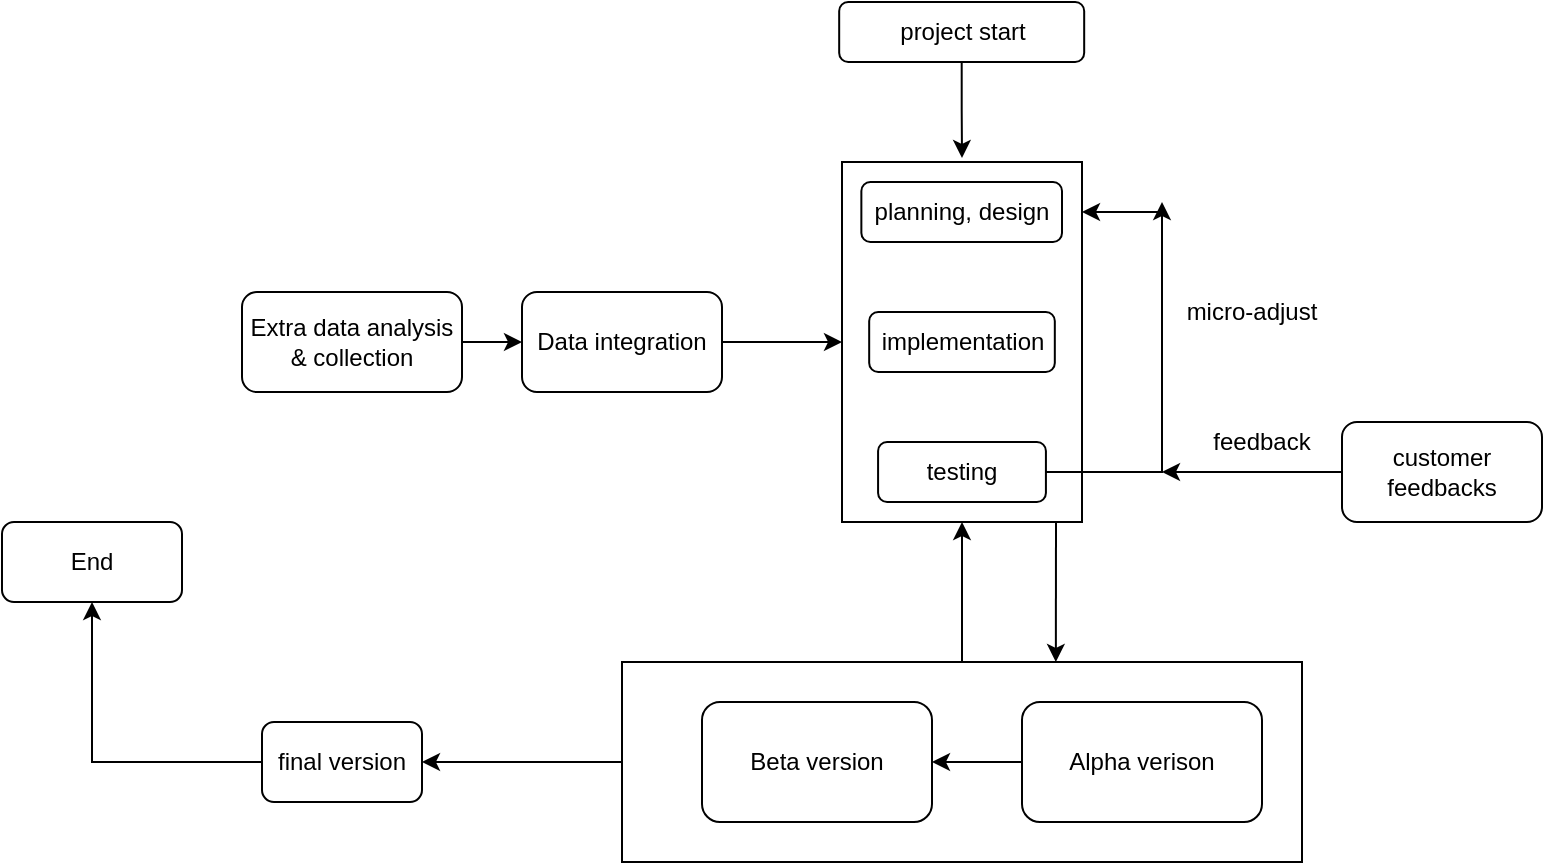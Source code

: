 <mxfile version="14.5.4" type="github">
  <diagram id="C5RBs43oDa-KdzZeNtuy" name="Page-1">
    <mxGraphModel dx="929" dy="755" grid="1" gridSize="10" guides="1" tooltips="1" connect="1" arrows="1" fold="1" page="1" pageScale="1" pageWidth="827" pageHeight="1169" math="0" shadow="0">
      <root>
        <mxCell id="WIyWlLk6GJQsqaUBKTNV-0" />
        <mxCell id="WIyWlLk6GJQsqaUBKTNV-1" parent="WIyWlLk6GJQsqaUBKTNV-0" />
        <mxCell id="FZvW9mFSP_NeP_rCgOgR-31" value="" style="rounded=0;whiteSpace=wrap;html=1;" parent="WIyWlLk6GJQsqaUBKTNV-1" vertex="1">
          <mxGeometry x="440" y="100" width="120" height="180" as="geometry" />
        </mxCell>
        <mxCell id="FZvW9mFSP_NeP_rCgOgR-23" value="" style="edgeStyle=orthogonalEdgeStyle;rounded=0;orthogonalLoop=1;jettySize=auto;html=1;" parent="WIyWlLk6GJQsqaUBKTNV-1" source="WIyWlLk6GJQsqaUBKTNV-3" edge="1">
          <mxGeometry relative="1" as="geometry">
            <mxPoint x="500" y="98" as="targetPoint" />
          </mxGeometry>
        </mxCell>
        <mxCell id="WIyWlLk6GJQsqaUBKTNV-3" value="project start" style="rounded=1;whiteSpace=wrap;html=1;fontSize=12;glass=0;strokeWidth=1;shadow=0;" parent="WIyWlLk6GJQsqaUBKTNV-1" vertex="1">
          <mxGeometry x="438.59" y="20" width="122.5" height="30" as="geometry" />
        </mxCell>
        <mxCell id="FZvW9mFSP_NeP_rCgOgR-29" value="" style="edgeStyle=orthogonalEdgeStyle;rounded=0;orthogonalLoop=1;jettySize=auto;html=1;" parent="WIyWlLk6GJQsqaUBKTNV-1" source="FZvW9mFSP_NeP_rCgOgR-10" target="FZvW9mFSP_NeP_rCgOgR-31" edge="1">
          <mxGeometry relative="1" as="geometry">
            <mxPoint x="400" y="190" as="targetPoint" />
          </mxGeometry>
        </mxCell>
        <mxCell id="FZvW9mFSP_NeP_rCgOgR-10" value="Data integration" style="rounded=1;whiteSpace=wrap;html=1;" parent="WIyWlLk6GJQsqaUBKTNV-1" vertex="1">
          <mxGeometry x="280" y="165" width="100" height="50" as="geometry" />
        </mxCell>
        <mxCell id="FZvW9mFSP_NeP_rCgOgR-13" value="" style="edgeStyle=orthogonalEdgeStyle;rounded=0;orthogonalLoop=1;jettySize=auto;html=1;" parent="WIyWlLk6GJQsqaUBKTNV-1" source="FZvW9mFSP_NeP_rCgOgR-11" target="FZvW9mFSP_NeP_rCgOgR-10" edge="1">
          <mxGeometry relative="1" as="geometry" />
        </mxCell>
        <mxCell id="FZvW9mFSP_NeP_rCgOgR-11" value="Extra data analysis &amp;amp; collection" style="rounded=1;whiteSpace=wrap;html=1;" parent="WIyWlLk6GJQsqaUBKTNV-1" vertex="1">
          <mxGeometry x="140" y="165" width="110" height="50" as="geometry" />
        </mxCell>
        <mxCell id="FZvW9mFSP_NeP_rCgOgR-42" value="" style="edgeStyle=orthogonalEdgeStyle;rounded=0;orthogonalLoop=1;jettySize=auto;html=1;" parent="WIyWlLk6GJQsqaUBKTNV-1" source="FZvW9mFSP_NeP_rCgOgR-21" edge="1">
          <mxGeometry relative="1" as="geometry">
            <mxPoint x="600" y="255" as="targetPoint" />
          </mxGeometry>
        </mxCell>
        <mxCell id="FZvW9mFSP_NeP_rCgOgR-21" value="customer feedbacks" style="rounded=1;whiteSpace=wrap;html=1;" parent="WIyWlLk6GJQsqaUBKTNV-1" vertex="1">
          <mxGeometry x="690" y="230" width="100" height="50" as="geometry" />
        </mxCell>
        <mxCell id="FZvW9mFSP_NeP_rCgOgR-39" style="edgeStyle=orthogonalEdgeStyle;rounded=0;orthogonalLoop=1;jettySize=auto;html=1;exitX=1;exitY=0.5;exitDx=0;exitDy=0;" parent="WIyWlLk6GJQsqaUBKTNV-1" edge="1">
          <mxGeometry relative="1" as="geometry">
            <mxPoint x="560" y="125" as="targetPoint" />
            <mxPoint x="600" y="125" as="sourcePoint" />
            <Array as="points">
              <mxPoint x="560" y="125" />
              <mxPoint x="560" y="125" />
            </Array>
          </mxGeometry>
        </mxCell>
        <mxCell id="FZvW9mFSP_NeP_rCgOgR-22" value="planning, design" style="rounded=1;whiteSpace=wrap;html=1;" parent="WIyWlLk6GJQsqaUBKTNV-1" vertex="1">
          <mxGeometry x="449.68" y="110" width="100.32" height="30" as="geometry" />
        </mxCell>
        <mxCell id="FZvW9mFSP_NeP_rCgOgR-25" value="implementation" style="rounded=1;whiteSpace=wrap;html=1;" parent="WIyWlLk6GJQsqaUBKTNV-1" vertex="1">
          <mxGeometry x="453.59" y="175" width="92.82" height="30" as="geometry" />
        </mxCell>
        <mxCell id="FZvW9mFSP_NeP_rCgOgR-32" style="edgeStyle=orthogonalEdgeStyle;rounded=0;orthogonalLoop=1;jettySize=auto;html=1;" parent="WIyWlLk6GJQsqaUBKTNV-1" source="FZvW9mFSP_NeP_rCgOgR-27" edge="1">
          <mxGeometry relative="1" as="geometry">
            <mxPoint x="600" y="120" as="targetPoint" />
            <Array as="points">
              <mxPoint x="600" y="255" />
            </Array>
          </mxGeometry>
        </mxCell>
        <mxCell id="FZvW9mFSP_NeP_rCgOgR-27" value="testing" style="rounded=1;whiteSpace=wrap;html=1;" parent="WIyWlLk6GJQsqaUBKTNV-1" vertex="1">
          <mxGeometry x="458.04" y="240" width="83.92" height="30" as="geometry" />
        </mxCell>
        <mxCell id="FZvW9mFSP_NeP_rCgOgR-44" value="feedback" style="text;html=1;strokeColor=none;fillColor=none;align=center;verticalAlign=middle;whiteSpace=wrap;rounded=0;" parent="WIyWlLk6GJQsqaUBKTNV-1" vertex="1">
          <mxGeometry x="630" y="230" width="40" height="20" as="geometry" />
        </mxCell>
        <mxCell id="FZvW9mFSP_NeP_rCgOgR-45" value="micro-adjust" style="text;html=1;strokeColor=none;fillColor=none;align=center;verticalAlign=middle;whiteSpace=wrap;rounded=0;" parent="WIyWlLk6GJQsqaUBKTNV-1" vertex="1">
          <mxGeometry x="610" y="165" width="70" height="20" as="geometry" />
        </mxCell>
        <mxCell id="FZvW9mFSP_NeP_rCgOgR-54" value="" style="edgeStyle=orthogonalEdgeStyle;rounded=0;orthogonalLoop=1;jettySize=auto;html=1;" parent="WIyWlLk6GJQsqaUBKTNV-1" source="FZvW9mFSP_NeP_rCgOgR-46" target="FZvW9mFSP_NeP_rCgOgR-31" edge="1">
          <mxGeometry relative="1" as="geometry" />
        </mxCell>
        <mxCell id="FZvW9mFSP_NeP_rCgOgR-59" value="" style="edgeStyle=orthogonalEdgeStyle;rounded=0;orthogonalLoop=1;jettySize=auto;html=1;" parent="WIyWlLk6GJQsqaUBKTNV-1" source="FZvW9mFSP_NeP_rCgOgR-46" edge="1">
          <mxGeometry relative="1" as="geometry">
            <mxPoint x="230" y="400" as="targetPoint" />
            <Array as="points">
              <mxPoint x="370" y="400" />
              <mxPoint x="370" y="400" />
            </Array>
          </mxGeometry>
        </mxCell>
        <mxCell id="FZvW9mFSP_NeP_rCgOgR-46" value="" style="rounded=0;whiteSpace=wrap;html=1;" parent="WIyWlLk6GJQsqaUBKTNV-1" vertex="1">
          <mxGeometry x="330" y="350" width="340" height="100" as="geometry" />
        </mxCell>
        <mxCell id="FZvW9mFSP_NeP_rCgOgR-53" value="" style="edgeStyle=orthogonalEdgeStyle;rounded=0;orthogonalLoop=1;jettySize=auto;html=1;" parent="WIyWlLk6GJQsqaUBKTNV-1" source="FZvW9mFSP_NeP_rCgOgR-49" target="FZvW9mFSP_NeP_rCgOgR-52" edge="1">
          <mxGeometry relative="1" as="geometry" />
        </mxCell>
        <mxCell id="FZvW9mFSP_NeP_rCgOgR-49" value="Alpha verison" style="rounded=1;whiteSpace=wrap;html=1;" parent="WIyWlLk6GJQsqaUBKTNV-1" vertex="1">
          <mxGeometry x="530" y="370" width="120" height="60" as="geometry" />
        </mxCell>
        <mxCell id="FZvW9mFSP_NeP_rCgOgR-52" value="Beta version" style="whiteSpace=wrap;html=1;rounded=1;" parent="WIyWlLk6GJQsqaUBKTNV-1" vertex="1">
          <mxGeometry x="370" y="370" width="115" height="60" as="geometry" />
        </mxCell>
        <mxCell id="FZvW9mFSP_NeP_rCgOgR-65" value="" style="edgeStyle=orthogonalEdgeStyle;rounded=0;orthogonalLoop=1;jettySize=auto;html=1;" parent="WIyWlLk6GJQsqaUBKTNV-1" source="FZvW9mFSP_NeP_rCgOgR-61" target="FZvW9mFSP_NeP_rCgOgR-63" edge="1">
          <mxGeometry relative="1" as="geometry" />
        </mxCell>
        <mxCell id="FZvW9mFSP_NeP_rCgOgR-61" value="final version" style="rounded=1;whiteSpace=wrap;html=1;" parent="WIyWlLk6GJQsqaUBKTNV-1" vertex="1">
          <mxGeometry x="150" y="380" width="80" height="40" as="geometry" />
        </mxCell>
        <mxCell id="FZvW9mFSP_NeP_rCgOgR-63" value="End" style="rounded=1;whiteSpace=wrap;html=1;" parent="WIyWlLk6GJQsqaUBKTNV-1" vertex="1">
          <mxGeometry x="20" y="280" width="90" height="40" as="geometry" />
        </mxCell>
        <mxCell id="vBAL-ke4prz63M_j4GsE-0" value="" style="endArrow=classic;html=1;entryX=0.638;entryY=0;entryDx=0;entryDy=0;entryPerimeter=0;" edge="1" parent="WIyWlLk6GJQsqaUBKTNV-1" target="FZvW9mFSP_NeP_rCgOgR-46">
          <mxGeometry width="50" height="50" relative="1" as="geometry">
            <mxPoint x="547" y="280" as="sourcePoint" />
            <mxPoint x="440" y="370" as="targetPoint" />
          </mxGeometry>
        </mxCell>
      </root>
    </mxGraphModel>
  </diagram>
</mxfile>
